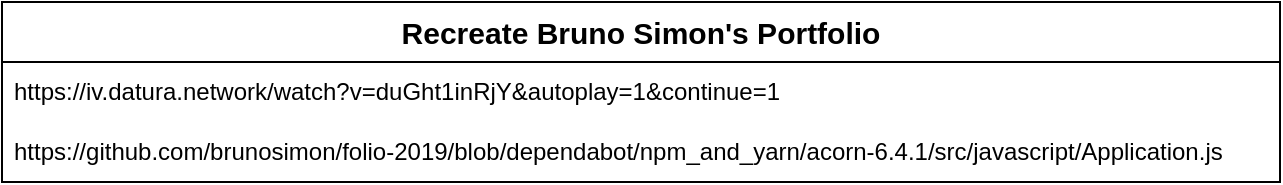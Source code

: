 <mxfile version="24.7.4">
  <diagram name="Page-1" id="e-6va2bBN1k2sncNyGyN">
    <mxGraphModel dx="226" dy="546" grid="0" gridSize="10" guides="1" tooltips="1" connect="1" arrows="1" fold="1" page="0" pageScale="1" pageWidth="850" pageHeight="1100" math="0" shadow="0">
      <root>
        <mxCell id="0" />
        <mxCell id="1" parent="0" />
        <mxCell id="sg5d6Vpu2tDvEjUmxv_l-1" value="&lt;h1 style=&quot;font-size: 1.25em; margin: 0.42em 0px; unicode-bidi: plaintext; text-align: start; font-family: sans-serif;&quot;&gt;Recreate Bruno Simon&#39;s Portfolio&lt;/h1&gt;" style="swimlane;fontStyle=0;childLayout=stackLayout;horizontal=1;startSize=30;horizontalStack=0;resizeParent=1;resizeParentMax=0;resizeLast=0;collapsible=1;marginBottom=0;whiteSpace=wrap;html=1;" vertex="1" parent="1">
          <mxGeometry x="34" y="140" width="639" height="90" as="geometry" />
        </mxCell>
        <mxCell id="sg5d6Vpu2tDvEjUmxv_l-2" value="https://iv.datura.network/watch?v=duGht1inRjY&amp;amp;autoplay=1&amp;amp;continue=1" style="text;strokeColor=none;fillColor=none;align=left;verticalAlign=middle;spacingLeft=4;spacingRight=4;overflow=hidden;points=[[0,0.5],[1,0.5]];portConstraint=eastwest;rotatable=0;whiteSpace=wrap;html=1;" vertex="1" parent="sg5d6Vpu2tDvEjUmxv_l-1">
          <mxGeometry y="30" width="639" height="30" as="geometry" />
        </mxCell>
        <mxCell id="sg5d6Vpu2tDvEjUmxv_l-3" value="https://github.com/brunosimon/folio-2019/blob/dependabot/npm_and_yarn/acorn-6.4.1/src/javascript/Application.js" style="text;strokeColor=none;fillColor=none;align=left;verticalAlign=middle;spacingLeft=4;spacingRight=4;overflow=hidden;points=[[0,0.5],[1,0.5]];portConstraint=eastwest;rotatable=0;whiteSpace=wrap;html=1;" vertex="1" parent="sg5d6Vpu2tDvEjUmxv_l-1">
          <mxGeometry y="60" width="639" height="30" as="geometry" />
        </mxCell>
      </root>
    </mxGraphModel>
  </diagram>
</mxfile>
